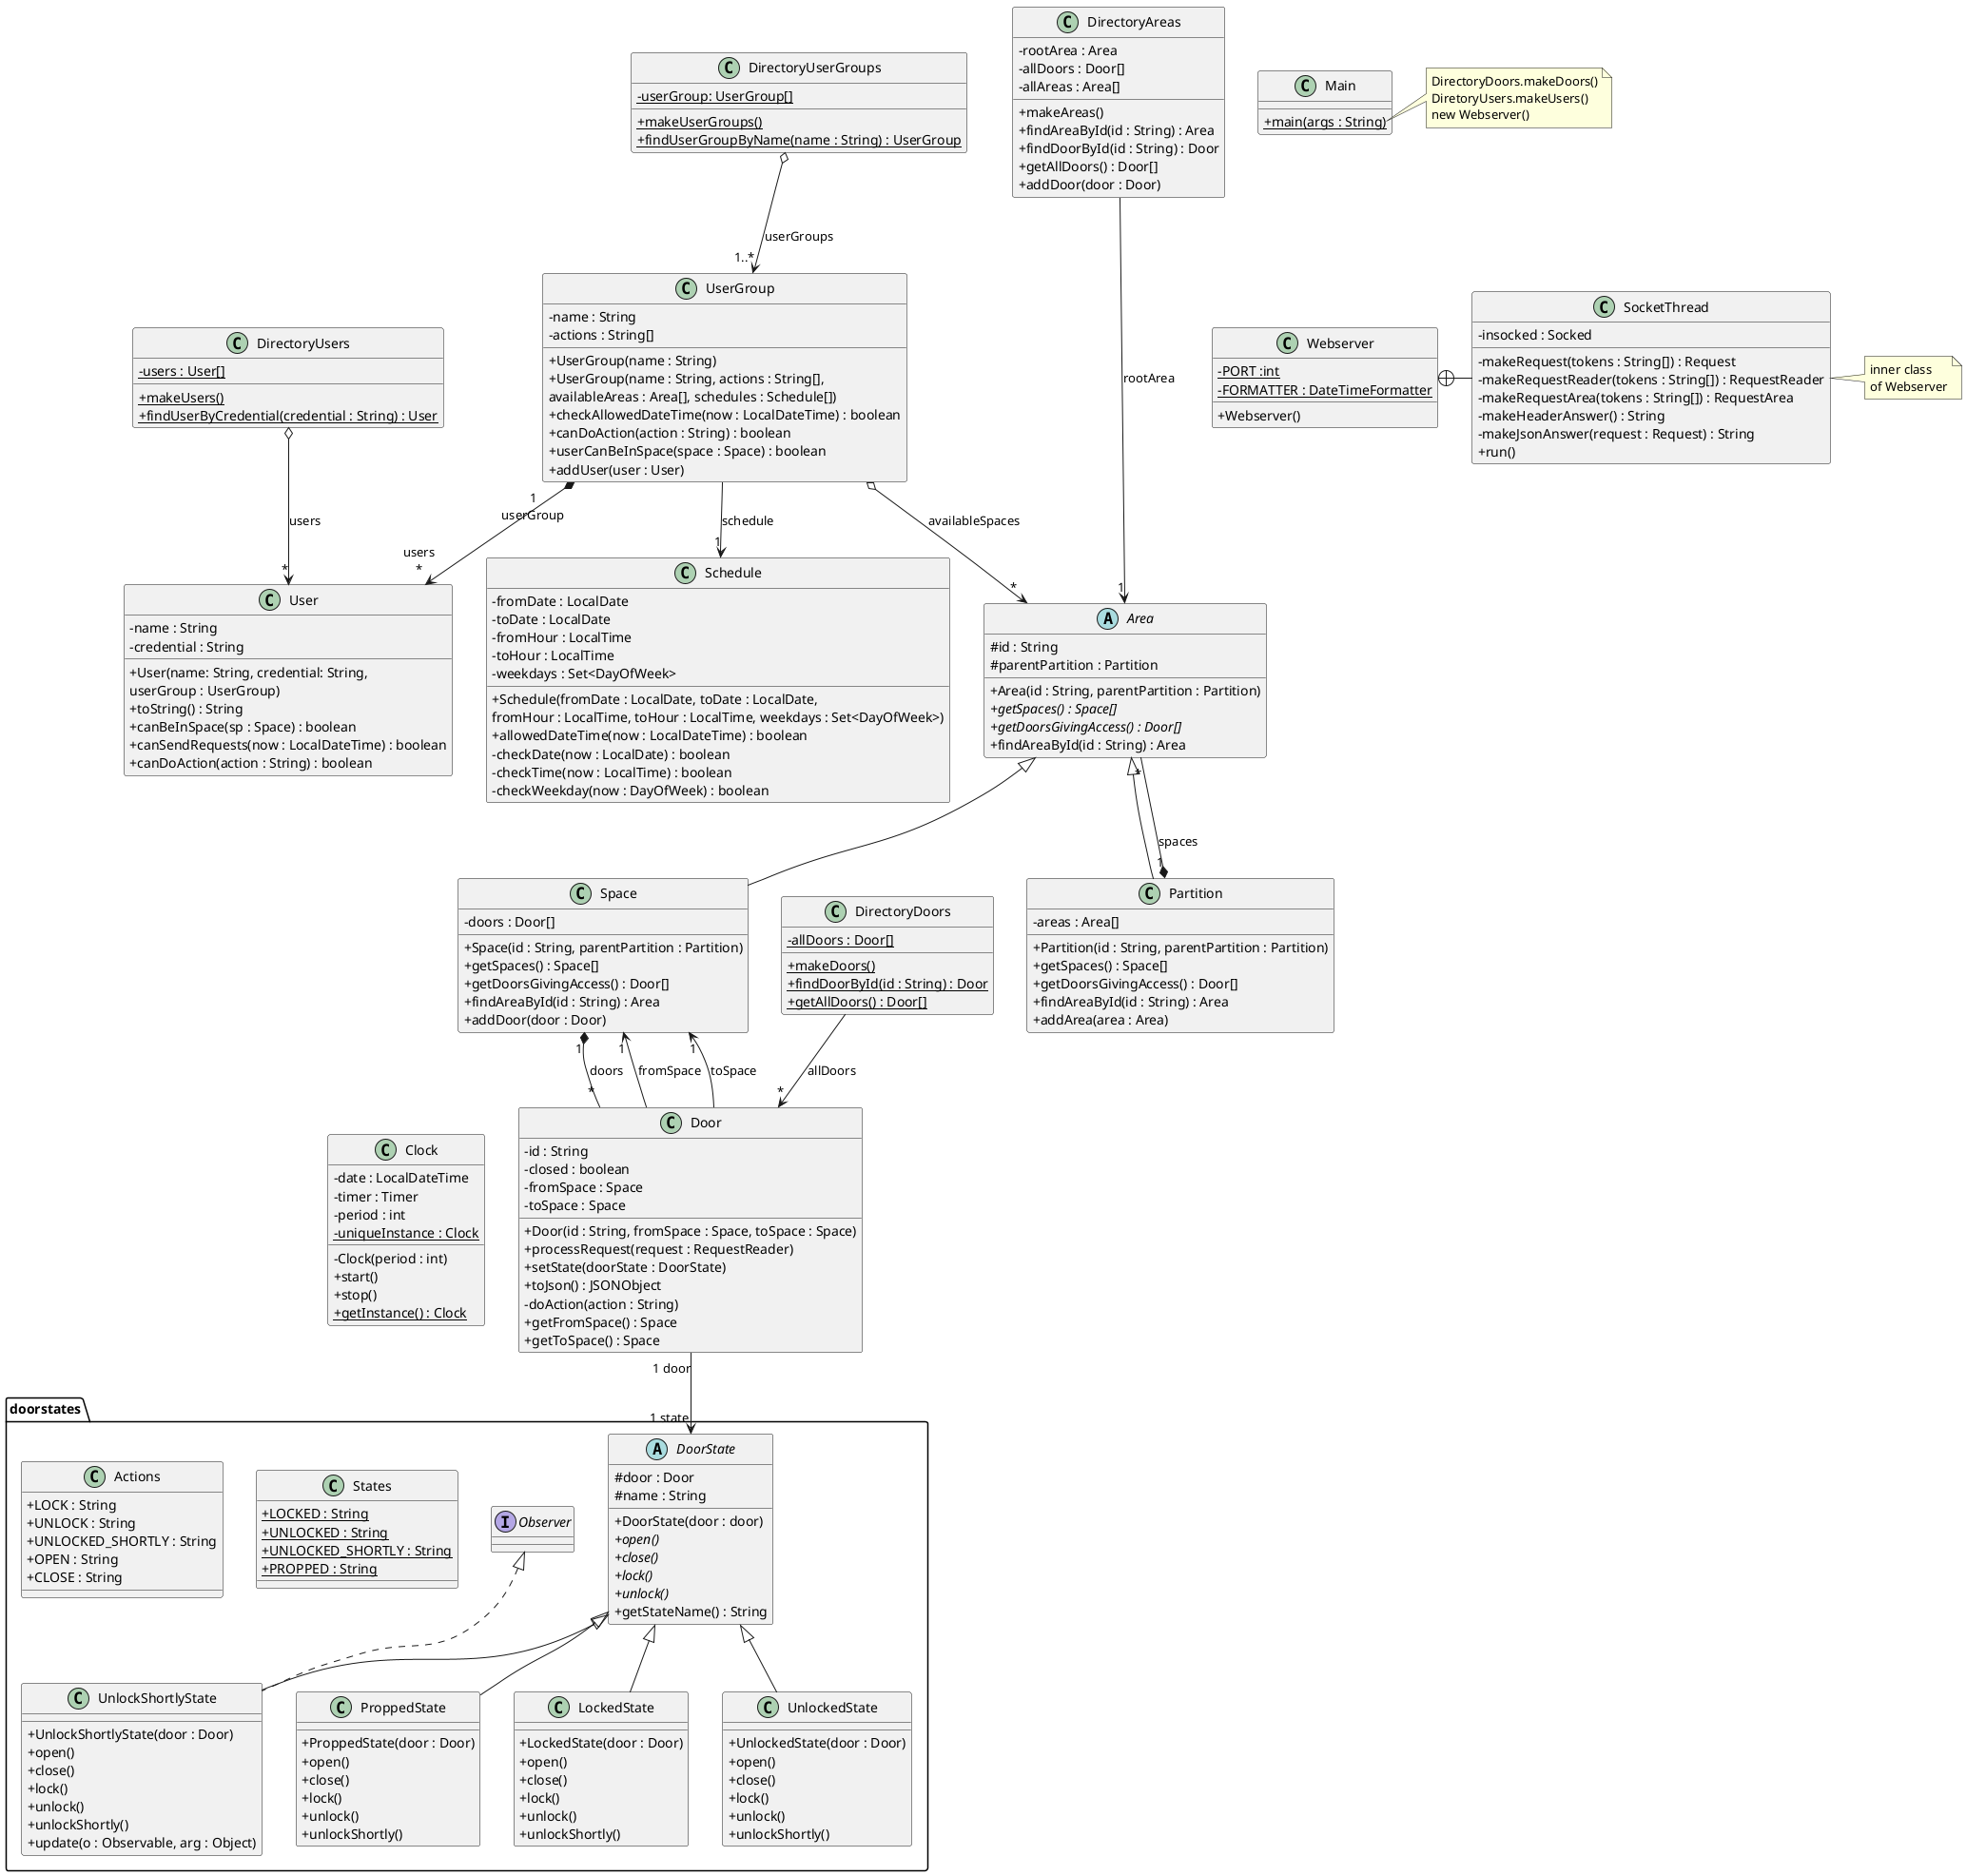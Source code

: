@startuml
'https://plantuml.com/class-diagram
skinparam classAttributeIconSize 0

class Webserver {
- {static} PORT :int
- {static} FORMATTER : DateTimeFormatter
+ Webserver()
}

class SocketThread {
- insocked : Socked
- makeRequest(tokens : String[]) : Request
- makeRequestReader(tokens : String[]) : RequestReader
- makeRequestArea(tokens : String[]) : RequestArea
- makeHeaderAnswer() : String
- makeJsonAnswer(request : Request) : String
+ run()
}

Webserver +-right- SocketThread

note right of SocketThread
inner class
of Webserver
end note

class DirectoryDoors {
- {static} allDoors : Door[]
+ {static} makeDoors()
+ {static} findDoorById(id : String) : Door
+ {static} getAllDoors() : Door[]
}

class DirectoryUsers {
- {static} users : User[]
+ {static} makeUsers()
+ {static} findUserByCredential(credential : String) : User
}

class DirectoryAreas{
-rootArea : Area
-allDoors : Door[]
-allAreas : Area[]
+makeAreas()
+findAreaById(id : String) : Area
+findDoorById(id : String) : Door
+getAllDoors() : Door[]
+addDoor(door : Door)
}

class Door {
- id : String
- closed : boolean
- fromSpace : Space
- toSpace : Space
+ Door(id : String, fromSpace : Space, toSpace : Space)
+ processRequest(request : RequestReader)
+ setState(doorState : DoorState)
+ toJson() : JSONObject
'+ toString() : String
'+ isClosed() :boolean
'+ setClosed(b : boolean)
'+ getStateName() : String
- doAction(action : String)
+ getFromSpace() : Space
+ getToSpace() : Space
}

class Space extends Area{
-doors : Door[]
+Space(id : String, parentPartition : Partition)
+getSpaces() : Space[]
+getDoorsGivingAccess() : Door[]
+findAreaById(id : String) : Area
+addDoor(door : Door)
}

class Partition extends Area{
-areas : Area[]
+Partition(id : String, parentPartition : Partition)
+getSpaces() : Space[]
+getDoorsGivingAccess() : Door[]
+findAreaById(id : String) : Area
+addArea(area : Area)
}


package "doorstates" {
abstract class DoorState {
# door : Door
# name : String
+ DoorState(door : door)
+ {abstract} open()
+ {abstract} close()
+{abstract} lock()
+ {abstract} unlock()
+ getStateName() : String
}

class LockedState extends DoorState{
+ LockedState(door : Door)
+ open()
+ close()
+ lock()
+ unlock()
+ unlockShortly()
}

class UnlockedState extends DoorState{
+ UnlockedState(door : Door)
+ open()
+ close()
+ lock()
+ unlock()
+ unlockShortly()
}

class UnlockShortlyState extends DoorState implements Observer{
+ UnlockShortlyState(door : Door)
+ open()
+ close()
+ lock()
+ unlock()
+ unlockShortly()
+ update(o : Observable, arg : Object)
}

class ProppedState extends DoorState {
+ ProppedState(door : Door)
+ open()
+ close()
+ lock()
+ unlock()
+ unlockShortly()
}

class States{
+ {static} LOCKED : String
+ {static} UNLOCKED : String
+ {static} UNLOCKED_SHORTLY : String
+ {static} PROPPED : String
}

class Actions{
+ LOCK : String
+ UNLOCK : String
+ UNLOCKED_SHORTLY : String
+ OPEN : String
+ CLOSE : String
}
}

class User {
- name : String
- credential : String
+ User(name: String, credential: String,
userGroup : UserGroup)
+ toString() : String
+ canBeInSpace(sp : Space) : boolean
+ canSendRequests(now : LocalDateTime) : boolean
+ canDoAction(action : String) : boolean
}

abstract Class Area{
#id : String
#parentPartition : Partition
+Area(id : String, parentPartition : Partition)
+{abstract}getSpaces() : Space[]
+{abstract}getDoorsGivingAccess() : Door[]
+findAreaById(id : String) : Area
}

class DirectoryUserGroups {
- {static} userGroup: UserGroup[]
+ {static} makeUserGroups()
+ {static} findUserGroupByName(name : String) : UserGroup
}

class UserGroup {
- name : String
- actions : String[]
+ UserGroup(name : String)
+ UserGroup(name : String, actions : String[],
availableAreas : Area[], schedules : Schedule[])
+ checkAllowedDateTime(now : LocalDateTime) : boolean
+ canDoAction(action : String) : boolean
+ userCanBeInSpace(space : Space) : boolean
+ addUser(user : User)
}

class Schedule {
- fromDate : LocalDate
- toDate : LocalDate
- fromHour : LocalTime
- toHour : LocalTime
- weekdays : Set<DayOfWeek>
+ Schedule(fromDate : LocalDate, toDate : LocalDate,
 fromHour : LocalTime, toHour : LocalTime, weekdays : Set<DayOfWeek>)
+ allowedDateTime(now : LocalDateTime) : boolean
- checkDate(now : LocalDate) : boolean
- checkTime(now : LocalTime) : boolean
- checkWeekday(now : DayOfWeek) : boolean
}

class Clock {
- date : LocalDateTime
- timer : Timer
- period : int
- {static} uniqueInstance : Clock
- Clock(period : int)
+ start()
+ stop()
+ {static} getInstance() : Clock
}

class Main {
+ {static} main(args : String)
}

note right of Main::main
DirectoryDoors.makeDoors()
DiretoryUsers.makeUsers()
new Webserver()
end note

Main -[hidden]down- Webserver
'Webserver -[hidden]down- DirectoryDoors
'DirectoryDoors -[hidden]right- DirectoryUsers
DirectoryAreas -[hidden]left- DirectoryUserGroups
Clock -[hidden]right- Door

Door "1 door" --> "1 state" DoorState
Door --> "1" Space : fromSpace
Door --> "1" Space : toSpace
Space "1" *-- "*" Door : doors
'User -> "*" Area
Partition "1" *-- "*" Area : spaces
DirectoryAreas --> "1" Area : rootArea
'DirectoryUsers --> "*" User : "users"
DirectoryUserGroups o--> "1..*" UserGroup : userGroups
UserGroup "1\nuserGroup" *--> "users\n*" User
DirectoryDoors --> "*" Door : "allDoors"
UserGroup o--> "*" Area : availableSpaces
UserGroup --> "1" Schedule : schedule
DirectoryUsers o--> "*" User : users

@enduml
